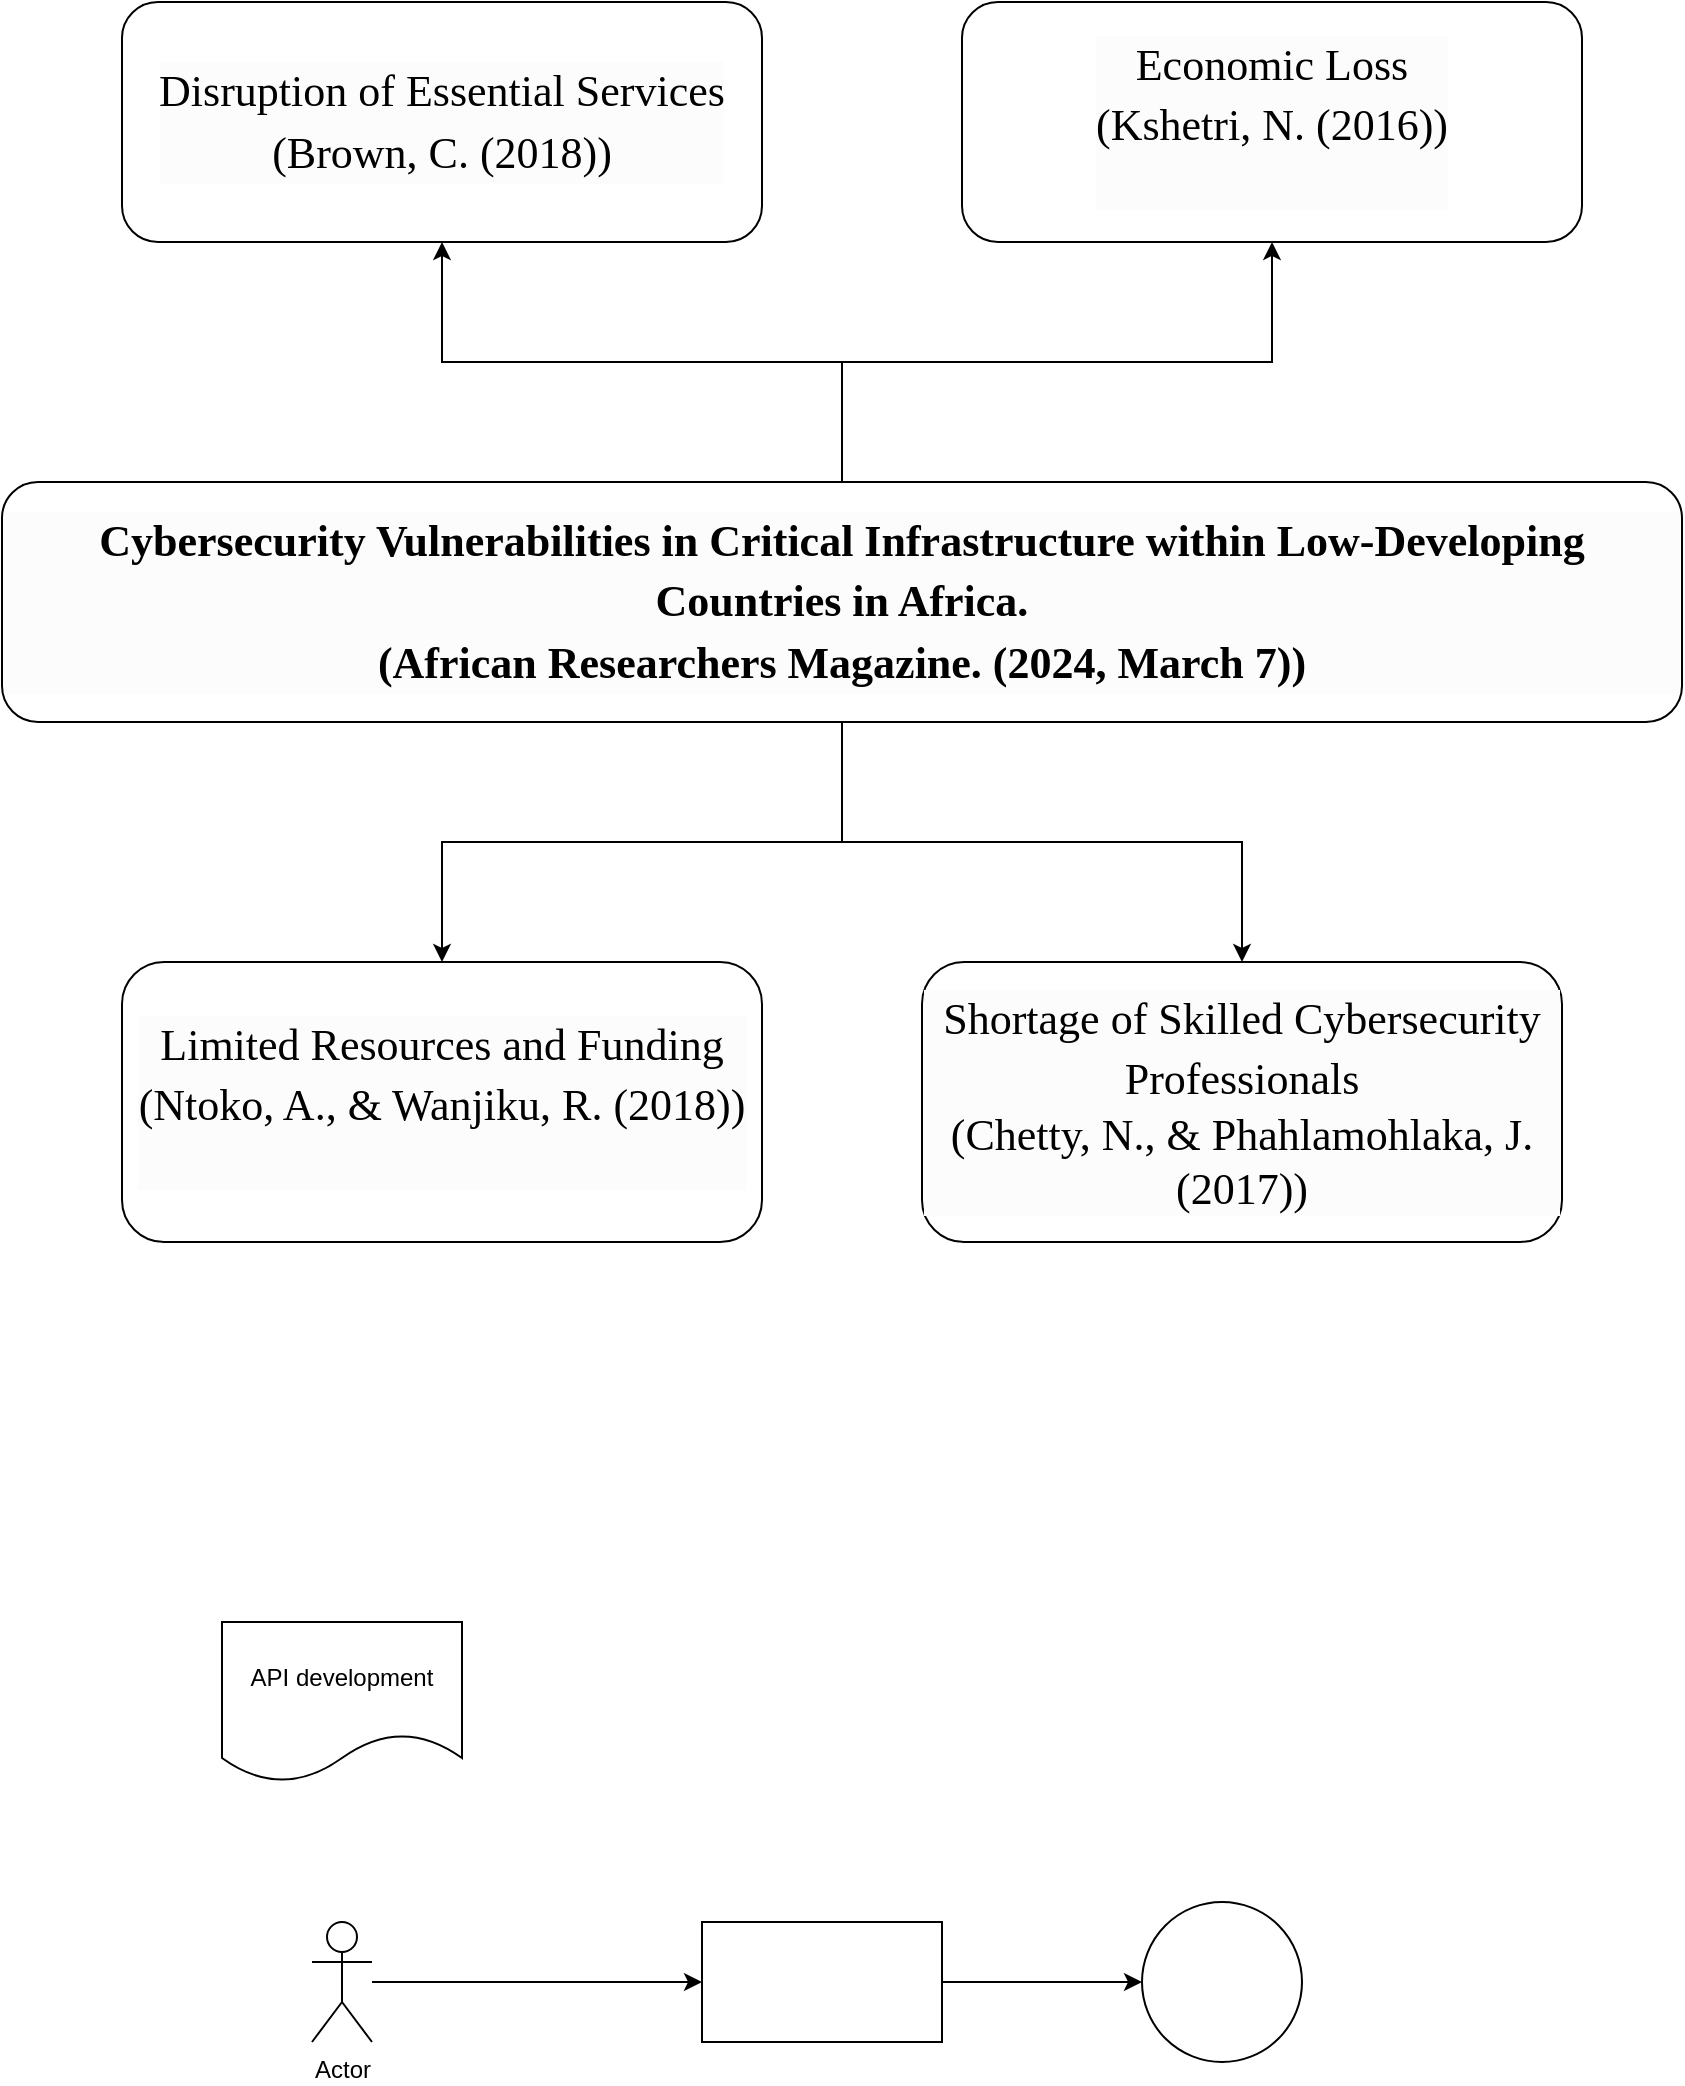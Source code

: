<mxfile version="24.4.13" type="github">
  <diagram name="Page-1" id="ofCjfKJO8BuFq5yXyWCo">
    <mxGraphModel dx="828" dy="1581" grid="1" gridSize="10" guides="1" tooltips="1" connect="1" arrows="1" fold="1" page="1" pageScale="1" pageWidth="850" pageHeight="1100" background="#ffffff" math="0" shadow="0">
      <root>
        <mxCell id="0" />
        <mxCell id="1" parent="0" />
        <mxCell id="ubxCL5xXY2yEDinQhzXY-3" value="" style="edgeStyle=orthogonalEdgeStyle;rounded=0;orthogonalLoop=1;jettySize=auto;html=1;fontFamily=Times New Roman;align=center;fontSize=22;labelBackgroundColor=#fdfcfc;" parent="1" source="ubxCL5xXY2yEDinQhzXY-1" target="ubxCL5xXY2yEDinQhzXY-2" edge="1">
          <mxGeometry relative="1" as="geometry" />
        </mxCell>
        <mxCell id="ubxCL5xXY2yEDinQhzXY-7" value="" style="edgeStyle=orthogonalEdgeStyle;rounded=0;orthogonalLoop=1;jettySize=auto;html=1;fontFamily=Times New Roman;align=center;fontSize=22;labelBackgroundColor=#fdfcfc;" parent="1" source="ubxCL5xXY2yEDinQhzXY-1" target="ubxCL5xXY2yEDinQhzXY-6" edge="1">
          <mxGeometry relative="1" as="geometry" />
        </mxCell>
        <mxCell id="ubxCL5xXY2yEDinQhzXY-9" value="" style="edgeStyle=orthogonalEdgeStyle;rounded=0;orthogonalLoop=1;jettySize=auto;html=1;fontFamily=Times New Roman;align=center;fontSize=22;labelBackgroundColor=#fdfcfc;" parent="1" source="ubxCL5xXY2yEDinQhzXY-1" target="ubxCL5xXY2yEDinQhzXY-8" edge="1">
          <mxGeometry relative="1" as="geometry" />
        </mxCell>
        <mxCell id="ubxCL5xXY2yEDinQhzXY-1" value="&lt;span id=&quot;docs-internal-guid-d5546918-7fff-56a0-d6ca-5dcf170bf663&quot; style=&quot;font-size: 22px;&quot;&gt;&lt;p dir=&quot;ltr&quot; style=&quot;font-size: 22px; font-weight: 700; line-height: 1.38; margin-top: 0pt; margin-bottom: 0pt;&quot;&gt;&lt;span style=&quot;font-variant-numeric: normal; font-variant-east-asian: normal; font-variant-alternates: normal; font-variant-position: normal; vertical-align: baseline; white-space-collapse: preserve; font-size: 22px;&quot;&gt;Cybersecurity Vulnerabilities in Critical Infrastructure within Low-Developing Countries in Africa.&lt;/span&gt;&lt;/p&gt;&lt;p dir=&quot;ltr&quot; style=&quot;font-size: 22px; font-weight: 700; line-height: 1.38; margin-top: 0pt; margin-bottom: 0pt;&quot;&gt;&lt;span style=&quot;white-space-collapse: preserve; font-variant-numeric: normal; font-variant-east-asian: normal; font-variant-alternates: normal; font-variant-position: normal; vertical-align: baseline; font-size: 22px;&quot;&gt;(&lt;/span&gt;&lt;span style=&quot;white-space-collapse: preserve; font-size: 22px;&quot;&gt;African Researchers Magazine. (2024, March 7)&lt;/span&gt;&lt;span style=&quot;white-space-collapse: preserve; font-size: 22px;&quot;&gt;)&lt;/span&gt;&lt;/p&gt;&lt;/span&gt;" style="rounded=1;whiteSpace=wrap;html=1;fontSize=22;align=center;fontFamily=Times New Roman;labelBackgroundColor=#fdfcfc;" parent="1" vertex="1">
          <mxGeometry x="60" y="180" width="840" height="120" as="geometry" />
        </mxCell>
        <mxCell id="ubxCL5xXY2yEDinQhzXY-2" value="&lt;span style=&quot;font-size: 22px;&quot; id=&quot;docs-internal-guid-b1ecaa4f-7fff-11c7-dbd0-22590b0f3346&quot;&gt;&lt;p style=&quot;line-height: 1.38; margin-top: 0pt; margin-bottom: 0pt; font-size: 22px;&quot; dir=&quot;ltr&quot;&gt;&lt;span style=&quot;font-variant-numeric: normal; font-variant-east-asian: normal; font-variant-alternates: normal; font-variant-position: normal; vertical-align: baseline; white-space-collapse: preserve; font-size: 22px;&quot;&gt;Limited Resources and Funding&lt;/span&gt;&lt;/p&gt;&lt;div style=&quot;font-size: 22px;&quot;&gt;&lt;span style=&quot;font-variant-numeric: normal; font-variant-east-asian: normal; font-variant-alternates: normal; font-variant-position: normal; vertical-align: baseline; white-space-collapse: preserve; font-size: 22px;&quot;&gt;&lt;span id=&quot;docs-internal-guid-ebc997b7-7fff-8e79-dcb2-c1bd8a740b65&quot; style=&quot;font-size: 22px;&quot;&gt;&lt;p style=&quot;line-height: 1.38; margin-top: 0pt; margin-bottom: 0pt; font-size: 22px;&quot; dir=&quot;ltr&quot;&gt;&lt;span style=&quot;font-variant-numeric: normal; font-variant-east-asian: normal; font-variant-alternates: normal; font-variant-position: normal; vertical-align: baseline; font-size: 22px;&quot;&gt;(Ntoko, A., &amp;amp; Wanjiku, R. (2018))&lt;/span&gt;&lt;/p&gt;&lt;div style=&quot;font-size: 22px;&quot;&gt;&lt;span style=&quot;font-variant-numeric: normal; font-variant-east-asian: normal; font-variant-alternates: normal; font-variant-position: normal; vertical-align: baseline; font-size: 22px;&quot;&gt;&lt;br style=&quot;font-size: 22px;&quot;&gt;&lt;/span&gt;&lt;/div&gt;&lt;/span&gt;&lt;/span&gt;&lt;/div&gt;&lt;/span&gt;" style="whiteSpace=wrap;html=1;fontSize=22;rounded=1;fontFamily=Times New Roman;align=center;labelBackgroundColor=#fdfcfc;" parent="1" vertex="1">
          <mxGeometry x="120" y="420" width="320" height="140" as="geometry" />
        </mxCell>
        <mxCell id="ubxCL5xXY2yEDinQhzXY-4" value="&lt;span style=&quot;font-size: 22px;&quot; id=&quot;docs-internal-guid-3f9f2b22-7fff-f455-dcc7-1cabe4b695e3&quot;&gt;&lt;p dir=&quot;ltr&quot; style=&quot;line-height: 1.38; margin-top: 0pt; margin-bottom: 0pt; font-size: 22px;&quot;&gt;&lt;span style=&quot;font-size: 22px; font-variant-numeric: normal; font-variant-east-asian: normal; font-variant-alternates: normal; font-variant-position: normal; vertical-align: baseline; white-space-collapse: preserve;&quot;&gt;Shortage of Skilled Cybersecurity Professionals&lt;/span&gt;&lt;/p&gt;&lt;div style=&quot;font-size: 22px;&quot;&gt;&lt;span style=&quot;font-size: 22px; font-variant-numeric: normal; font-variant-east-asian: normal; font-variant-alternates: normal; font-variant-position: normal; vertical-align: baseline; white-space-collapse: preserve;&quot;&gt;(&lt;/span&gt;&lt;span style=&quot;font-size: 22px; white-space-collapse: preserve;&quot;&gt;Chetty, N., &amp;amp; Phahlamohlaka, J. (2017)&lt;/span&gt;&lt;span style=&quot;font-size: 22px; white-space-collapse: preserve;&quot;&gt;)&lt;/span&gt;&lt;/div&gt;&lt;/span&gt;" style="whiteSpace=wrap;html=1;fontSize=22;rounded=1;fontFamily=Times New Roman;align=center;labelBackgroundColor=#fdfcfc;" parent="1" vertex="1">
          <mxGeometry x="520" y="420" width="320" height="140" as="geometry" />
        </mxCell>
        <mxCell id="ubxCL5xXY2yEDinQhzXY-5" value="" style="edgeStyle=orthogonalEdgeStyle;rounded=0;orthogonalLoop=1;jettySize=auto;html=1;entryX=0.5;entryY=0;entryDx=0;entryDy=0;fontFamily=Times New Roman;align=center;fontSize=22;labelBackgroundColor=#fdfcfc;" parent="1" source="ubxCL5xXY2yEDinQhzXY-1" target="ubxCL5xXY2yEDinQhzXY-4" edge="1">
          <mxGeometry relative="1" as="geometry">
            <mxPoint x="630" y="390" as="sourcePoint" />
            <mxPoint x="450" y="550" as="targetPoint" />
          </mxGeometry>
        </mxCell>
        <mxCell id="ubxCL5xXY2yEDinQhzXY-6" value="&lt;span id=&quot;docs-internal-guid-3342cd81-7fff-5f3c-7c11-999b42f3363c&quot; style=&quot;font-size: 22px;&quot;&gt;&lt;p dir=&quot;ltr&quot; style=&quot;line-height: 1.38; margin-top: 0pt; margin-bottom: 0pt; font-size: 22px;&quot;&gt;&lt;span style=&quot;font-size: 22px; font-variant-numeric: normal; font-variant-east-asian: normal; font-variant-alternates: normal; font-variant-position: normal; vertical-align: baseline; white-space-collapse: preserve;&quot;&gt;Economic Loss&lt;/span&gt;&lt;/p&gt;&lt;p dir=&quot;ltr&quot; style=&quot;line-height: 1.38; margin-top: 0pt; margin-bottom: 0pt; font-size: 22px;&quot;&gt;&lt;span style=&quot;font-size: 22px; font-variant-numeric: normal; font-variant-east-asian: normal; font-variant-alternates: normal; font-variant-position: normal; vertical-align: baseline; white-space-collapse: preserve;&quot;&gt;(Kshetri, N. (2016))&lt;/span&gt;&lt;/p&gt;&lt;div style=&quot;font-size: 22px;&quot;&gt;&lt;span style=&quot;font-size: 22px; font-variant-numeric: normal; font-variant-east-asian: normal; font-variant-alternates: normal; font-variant-position: normal; vertical-align: baseline; white-space-collapse: preserve;&quot;&gt;&lt;br style=&quot;font-size: 22px;&quot;&gt;&lt;/span&gt;&lt;/div&gt;&lt;/span&gt;" style="whiteSpace=wrap;html=1;fontSize=22;fontFamily=Times New Roman;rounded=1;align=center;labelBackgroundColor=#fdfcfc;" parent="1" vertex="1">
          <mxGeometry x="540" y="-60" width="310" height="120" as="geometry" />
        </mxCell>
        <mxCell id="ubxCL5xXY2yEDinQhzXY-8" value="&lt;span id=&quot;docs-internal-guid-3ca64abf-7fff-434b-6071-4c1622a3fff9&quot; style=&quot;font-size: 22px;&quot;&gt;&lt;p dir=&quot;ltr&quot; style=&quot;line-height: 1.38; margin-top: 0pt; margin-bottom: 0pt; font-size: 22px;&quot;&gt;&lt;span style=&quot;font-variant-numeric: normal; font-variant-east-asian: normal; font-variant-alternates: normal; font-variant-position: normal; vertical-align: baseline; white-space-collapse: preserve; font-size: 22px;&quot;&gt;Disruption of Essential Services&lt;/span&gt;&lt;/p&gt;&lt;p dir=&quot;ltr&quot; style=&quot;line-height: 1.38; margin-top: 0pt; margin-bottom: 0pt; font-size: 22px;&quot;&gt;&lt;span style=&quot;font-variant-numeric: normal; font-variant-east-asian: normal; font-variant-alternates: normal; font-variant-position: normal; vertical-align: baseline; white-space-collapse: preserve; font-size: 22px;&quot;&gt;(Brown, C. (2018))&lt;/span&gt;&lt;/p&gt;&lt;/span&gt;" style="whiteSpace=wrap;html=1;fontSize=22;fontFamily=Times New Roman;rounded=1;align=center;labelBackgroundColor=#fdfcfc;" parent="1" vertex="1">
          <mxGeometry x="120" y="-60" width="320" height="120" as="geometry" />
        </mxCell>
        <mxCell id="VF6rBnK0FD6sqX-ZDm_r-1" value="API development" style="shape=document;whiteSpace=wrap;html=1;boundedLbl=1;" vertex="1" parent="1">
          <mxGeometry x="170" y="750" width="120" height="80" as="geometry" />
        </mxCell>
        <mxCell id="VF6rBnK0FD6sqX-ZDm_r-6" value="" style="edgeStyle=orthogonalEdgeStyle;rounded=0;orthogonalLoop=1;jettySize=auto;html=1;" edge="1" parent="1" source="VF6rBnK0FD6sqX-ZDm_r-2" target="VF6rBnK0FD6sqX-ZDm_r-5">
          <mxGeometry relative="1" as="geometry" />
        </mxCell>
        <mxCell id="VF6rBnK0FD6sqX-ZDm_r-2" value="Actor" style="shape=umlActor;verticalLabelPosition=bottom;verticalAlign=top;html=1;outlineConnect=0;" vertex="1" parent="1">
          <mxGeometry x="215" y="900" width="30" height="60" as="geometry" />
        </mxCell>
        <mxCell id="VF6rBnK0FD6sqX-ZDm_r-8" value="" style="edgeStyle=orthogonalEdgeStyle;rounded=0;orthogonalLoop=1;jettySize=auto;html=1;" edge="1" parent="1" source="VF6rBnK0FD6sqX-ZDm_r-5" target="VF6rBnK0FD6sqX-ZDm_r-7">
          <mxGeometry relative="1" as="geometry" />
        </mxCell>
        <mxCell id="VF6rBnK0FD6sqX-ZDm_r-5" value="" style="whiteSpace=wrap;html=1;verticalAlign=top;" vertex="1" parent="1">
          <mxGeometry x="410" y="900" width="120" height="60" as="geometry" />
        </mxCell>
        <mxCell id="VF6rBnK0FD6sqX-ZDm_r-7" value="" style="ellipse;whiteSpace=wrap;html=1;verticalAlign=top;" vertex="1" parent="1">
          <mxGeometry x="630" y="890" width="80" height="80" as="geometry" />
        </mxCell>
      </root>
    </mxGraphModel>
  </diagram>
</mxfile>
